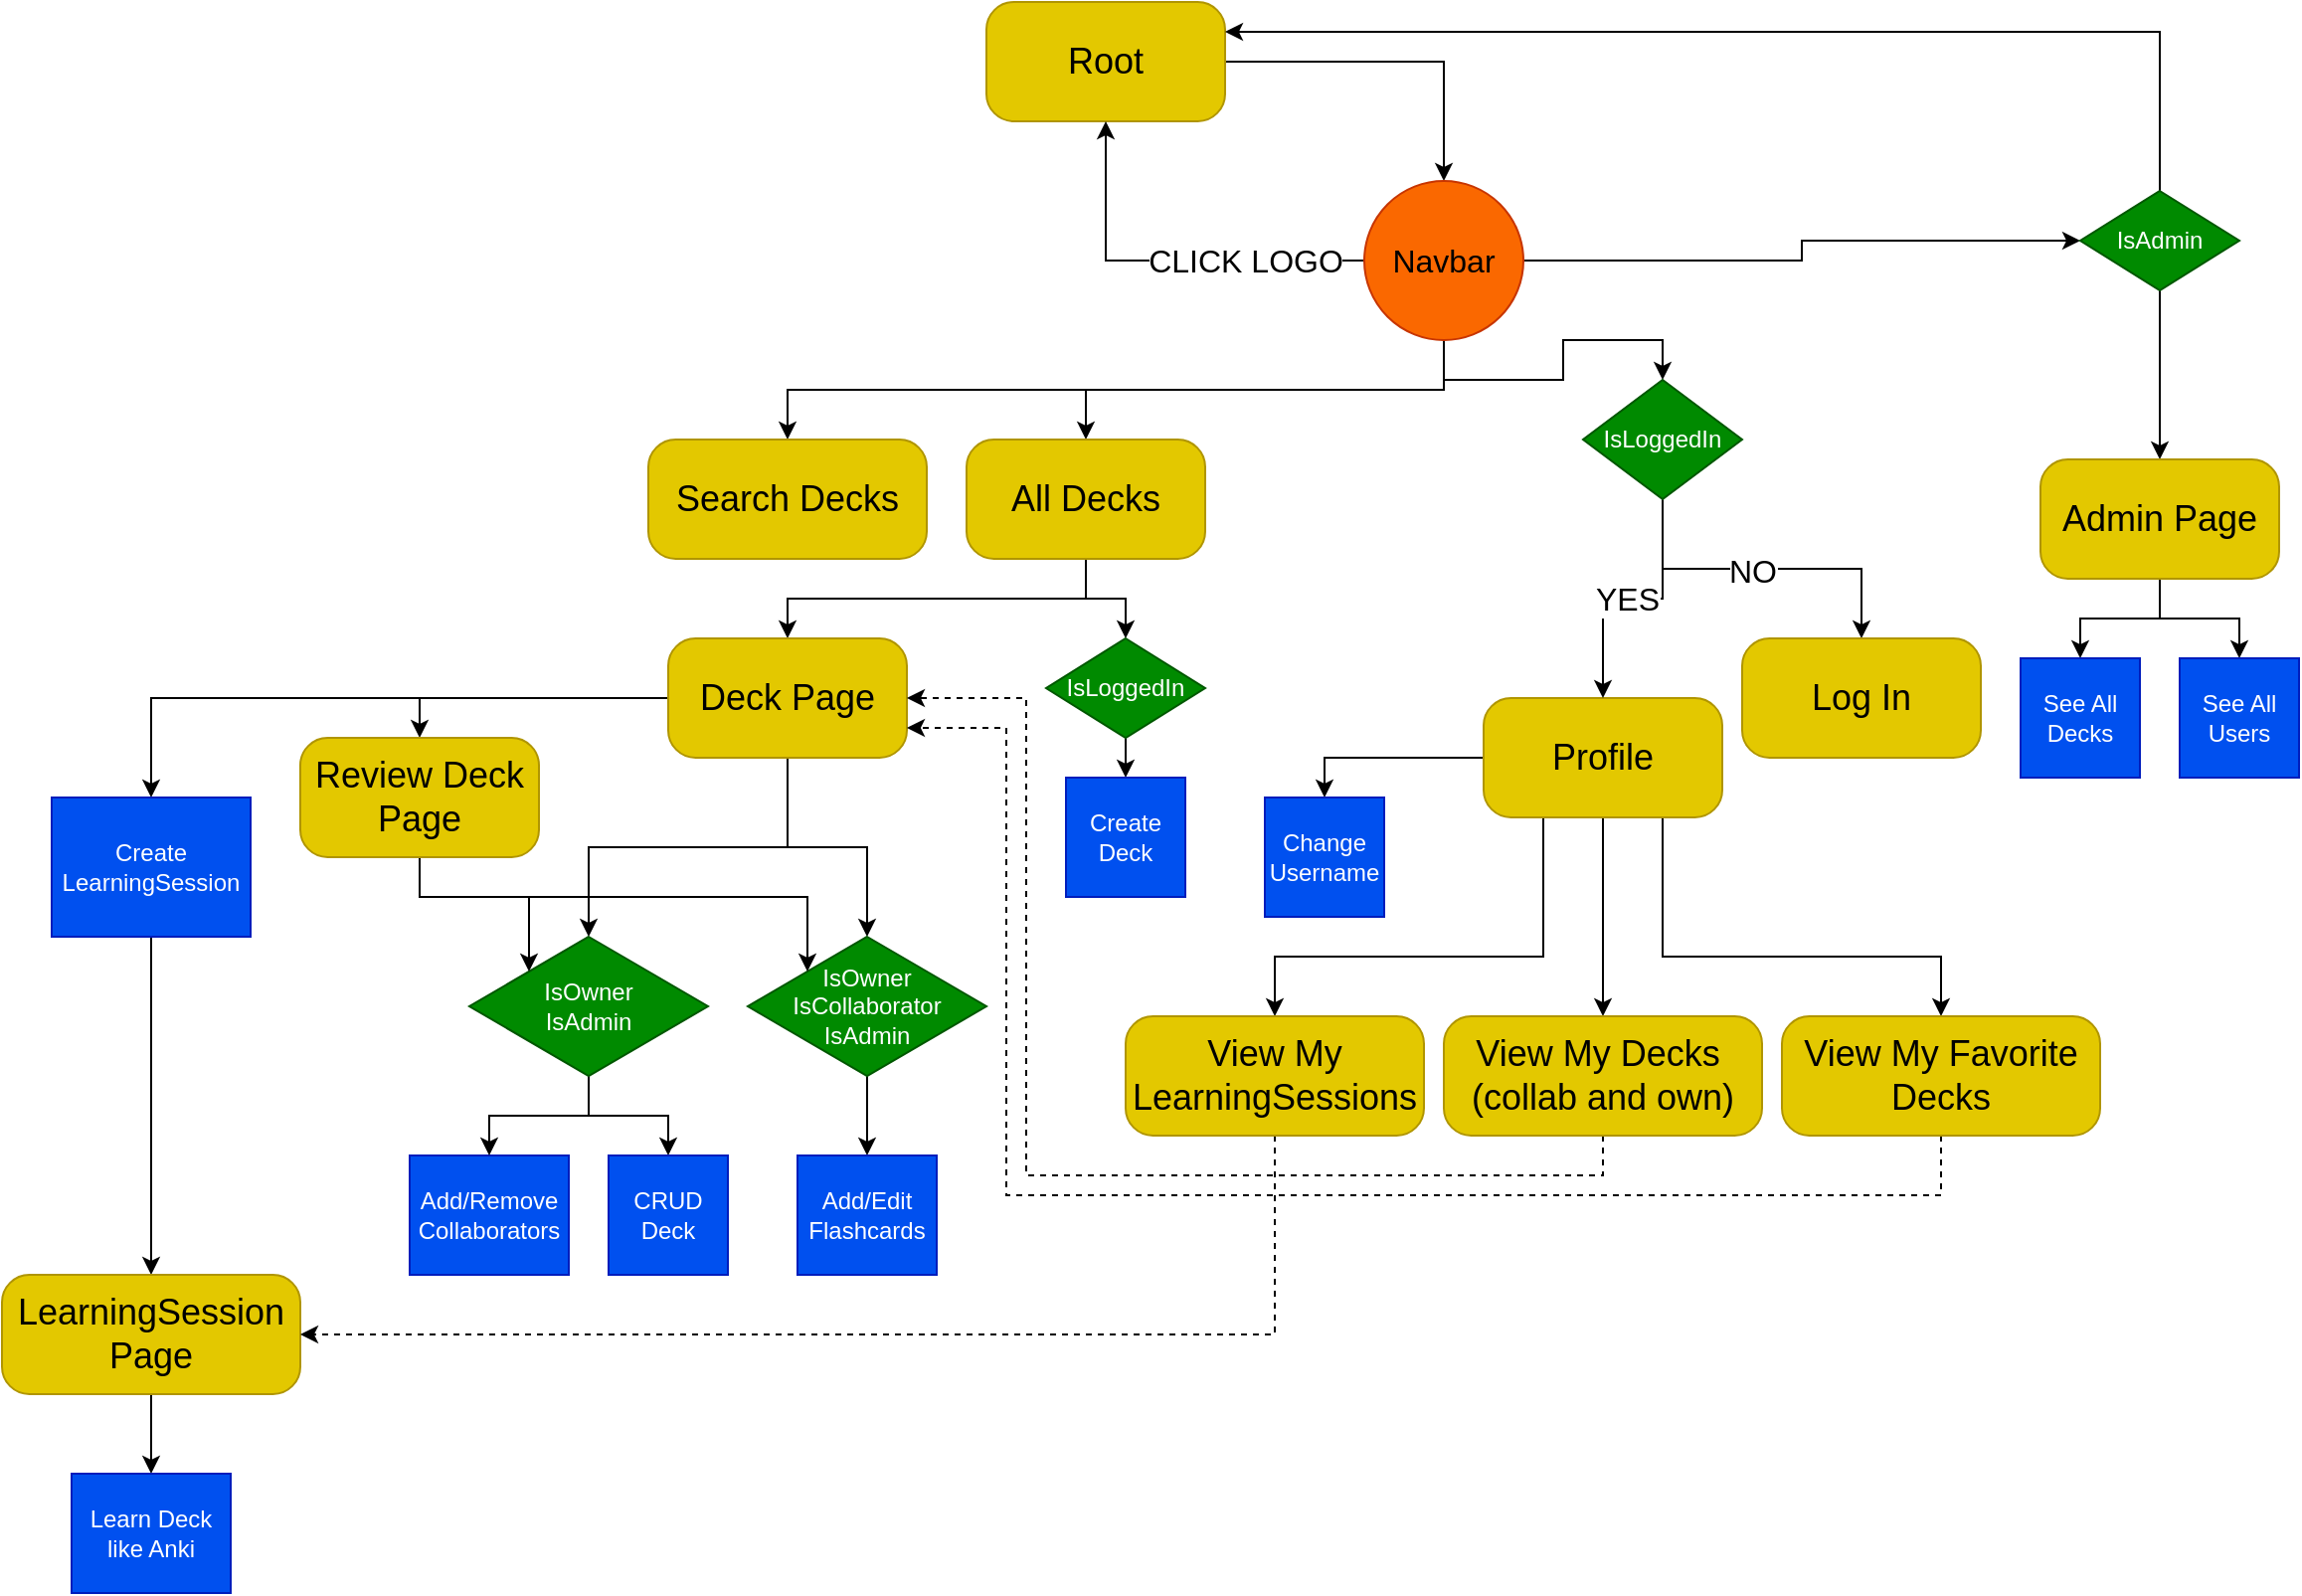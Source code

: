 <mxfile version="24.7.8">
  <diagram name="Page-1" id="fa5dXuPhUaZuYMcqimAH">
    <mxGraphModel dx="1876" dy="743" grid="1" gridSize="10" guides="1" tooltips="1" connect="1" arrows="1" fold="1" page="1" pageScale="1" pageWidth="850" pageHeight="1100" math="0" shadow="0">
      <root>
        <mxCell id="0" />
        <mxCell id="1" parent="0" />
        <mxCell id="3YFdpL4DB_6K93lFiX3O-6" style="edgeStyle=orthogonalEdgeStyle;rounded=0;orthogonalLoop=1;jettySize=auto;html=1;exitX=1;exitY=0.5;exitDx=0;exitDy=0;entryX=0.5;entryY=0;entryDx=0;entryDy=0;" parent="1" source="3YFdpL4DB_6K93lFiX3O-1" target="3YFdpL4DB_6K93lFiX3O-11" edge="1">
          <mxGeometry relative="1" as="geometry">
            <mxPoint x="570" y="120" as="targetPoint" />
          </mxGeometry>
        </mxCell>
        <mxCell id="3YFdpL4DB_6K93lFiX3O-1" value="&lt;font style=&quot;font-size: 18px;&quot;&gt;Root&lt;/font&gt;" style="rounded=1;whiteSpace=wrap;html=1;arcSize=23;fillColor=#e3c800;fontColor=#000000;strokeColor=#B09500;" parent="1" vertex="1">
          <mxGeometry x="360" y="20" width="120" height="60" as="geometry" />
        </mxCell>
        <mxCell id="3YFdpL4DB_6K93lFiX3O-5" style="edgeStyle=orthogonalEdgeStyle;rounded=0;orthogonalLoop=1;jettySize=auto;html=1;exitX=0;exitY=0.5;exitDx=0;exitDy=0;" parent="1" source="3YFdpL4DB_6K93lFiX3O-11" target="3YFdpL4DB_6K93lFiX3O-1" edge="1">
          <mxGeometry relative="1" as="geometry">
            <mxPoint x="530" y="160" as="sourcePoint" />
          </mxGeometry>
        </mxCell>
        <mxCell id="3YFdpL4DB_6K93lFiX3O-60" value="&lt;font style=&quot;font-size: 16px;&quot;&gt;CLICK LOGO&lt;/font&gt;" style="edgeLabel;html=1;align=center;verticalAlign=middle;resizable=0;points=[];" parent="3YFdpL4DB_6K93lFiX3O-5" vertex="1" connectable="0">
          <mxGeometry x="-0.07" y="-1" relative="1" as="geometry">
            <mxPoint x="33" y="1" as="offset" />
          </mxGeometry>
        </mxCell>
        <mxCell id="3YFdpL4DB_6K93lFiX3O-7" style="edgeStyle=orthogonalEdgeStyle;rounded=0;orthogonalLoop=1;jettySize=auto;html=1;exitX=0.5;exitY=1;exitDx=0;exitDy=0;entryX=0.5;entryY=0;entryDx=0;entryDy=0;" parent="1" source="3YFdpL4DB_6K93lFiX3O-11" target="3YFdpL4DB_6K93lFiX3O-4" edge="1">
          <mxGeometry relative="1" as="geometry">
            <mxPoint x="570" y="200" as="sourcePoint" />
          </mxGeometry>
        </mxCell>
        <mxCell id="3YFdpL4DB_6K93lFiX3O-4" value="&lt;font style=&quot;font-size: 18px;&quot;&gt;Search Decks&lt;/font&gt;" style="rounded=1;whiteSpace=wrap;html=1;arcSize=23;fillColor=#e3c800;fontColor=#000000;strokeColor=#B09500;" parent="1" vertex="1">
          <mxGeometry x="190" y="240" width="140" height="60" as="geometry" />
        </mxCell>
        <mxCell id="3YFdpL4DB_6K93lFiX3O-22" style="edgeStyle=orthogonalEdgeStyle;rounded=0;orthogonalLoop=1;jettySize=auto;html=1;exitX=0;exitY=0.5;exitDx=0;exitDy=0;entryX=0.5;entryY=0;entryDx=0;entryDy=0;" parent="1" source="3YFdpL4DB_6K93lFiX3O-8" target="3YFdpL4DB_6K93lFiX3O-20" edge="1">
          <mxGeometry relative="1" as="geometry" />
        </mxCell>
        <mxCell id="3YFdpL4DB_6K93lFiX3O-56" style="edgeStyle=orthogonalEdgeStyle;rounded=0;orthogonalLoop=1;jettySize=auto;html=1;entryX=0.5;entryY=0;entryDx=0;entryDy=0;exitX=0.5;exitY=1;exitDx=0;exitDy=0;" parent="1" source="3YFdpL4DB_6K93lFiX3O-8" target="3YFdpL4DB_6K93lFiX3O-55" edge="1">
          <mxGeometry relative="1" as="geometry">
            <mxPoint x="660" y="450" as="sourcePoint" />
          </mxGeometry>
        </mxCell>
        <mxCell id="XIbm63P6-JJenXy_hVW--2" style="edgeStyle=orthogonalEdgeStyle;rounded=0;orthogonalLoop=1;jettySize=auto;html=1;exitX=0.75;exitY=1;exitDx=0;exitDy=0;" edge="1" parent="1" source="3YFdpL4DB_6K93lFiX3O-8" target="XIbm63P6-JJenXy_hVW--1">
          <mxGeometry relative="1" as="geometry">
            <Array as="points">
              <mxPoint x="700" y="500" />
              <mxPoint x="840" y="500" />
            </Array>
          </mxGeometry>
        </mxCell>
        <mxCell id="XIbm63P6-JJenXy_hVW--3" style="edgeStyle=orthogonalEdgeStyle;rounded=0;orthogonalLoop=1;jettySize=auto;html=1;exitX=0.25;exitY=1;exitDx=0;exitDy=0;entryX=0.5;entryY=0;entryDx=0;entryDy=0;" edge="1" parent="1" source="3YFdpL4DB_6K93lFiX3O-8" target="3YFdpL4DB_6K93lFiX3O-70">
          <mxGeometry relative="1" as="geometry">
            <Array as="points">
              <mxPoint x="640" y="500" />
              <mxPoint x="505" y="500" />
            </Array>
          </mxGeometry>
        </mxCell>
        <mxCell id="3YFdpL4DB_6K93lFiX3O-8" value="&lt;font style=&quot;font-size: 18px;&quot;&gt;Profile&lt;/font&gt;" style="rounded=1;whiteSpace=wrap;html=1;arcSize=23;fillColor=#e3c800;fontColor=#000000;strokeColor=#B09500;" parent="1" vertex="1">
          <mxGeometry x="610" y="370" width="120" height="60" as="geometry" />
        </mxCell>
        <mxCell id="3YFdpL4DB_6K93lFiX3O-13" style="edgeStyle=orthogonalEdgeStyle;rounded=0;orthogonalLoop=1;jettySize=auto;html=1;exitX=0.5;exitY=1;exitDx=0;exitDy=0;entryX=0.5;entryY=0;entryDx=0;entryDy=0;" parent="1" source="3YFdpL4DB_6K93lFiX3O-11" target="3YFdpL4DB_6K93lFiX3O-12" edge="1">
          <mxGeometry relative="1" as="geometry" />
        </mxCell>
        <mxCell id="3YFdpL4DB_6K93lFiX3O-18" style="edgeStyle=orthogonalEdgeStyle;rounded=0;orthogonalLoop=1;jettySize=auto;html=1;exitX=0.5;exitY=1;exitDx=0;exitDy=0;entryX=0.5;entryY=0;entryDx=0;entryDy=0;" parent="1" source="3YFdpL4DB_6K93lFiX3O-11" target="3YFdpL4DB_6K93lFiX3O-17" edge="1">
          <mxGeometry relative="1" as="geometry" />
        </mxCell>
        <mxCell id="3YFdpL4DB_6K93lFiX3O-31" style="edgeStyle=orthogonalEdgeStyle;rounded=0;orthogonalLoop=1;jettySize=auto;html=1;exitX=1;exitY=0.5;exitDx=0;exitDy=0;entryX=0;entryY=0.5;entryDx=0;entryDy=0;" parent="1" source="3YFdpL4DB_6K93lFiX3O-11" target="3YFdpL4DB_6K93lFiX3O-30" edge="1">
          <mxGeometry relative="1" as="geometry" />
        </mxCell>
        <mxCell id="3YFdpL4DB_6K93lFiX3O-11" value="&lt;font style=&quot;font-size: 16px;&quot;&gt;Navbar&lt;/font&gt;" style="ellipse;whiteSpace=wrap;html=1;aspect=fixed;fillColor=#fa6800;fontColor=#000000;strokeColor=#C73500;" parent="1" vertex="1">
          <mxGeometry x="550" y="110" width="80" height="80" as="geometry" />
        </mxCell>
        <mxCell id="3YFdpL4DB_6K93lFiX3O-38" style="edgeStyle=orthogonalEdgeStyle;rounded=0;orthogonalLoop=1;jettySize=auto;html=1;exitX=0.5;exitY=1;exitDx=0;exitDy=0;entryX=0.5;entryY=0;entryDx=0;entryDy=0;" parent="1" source="3YFdpL4DB_6K93lFiX3O-12" target="3YFdpL4DB_6K93lFiX3O-8" edge="1">
          <mxGeometry relative="1" as="geometry" />
        </mxCell>
        <mxCell id="3YFdpL4DB_6K93lFiX3O-39" value="&lt;font style=&quot;font-size: 16px;&quot;&gt;YES&lt;/font&gt;" style="edgeLabel;html=1;align=center;verticalAlign=middle;resizable=0;points=[];" parent="3YFdpL4DB_6K93lFiX3O-38" vertex="1" connectable="0">
          <mxGeometry x="0.082" y="3" relative="1" as="geometry">
            <mxPoint x="2" y="-3" as="offset" />
          </mxGeometry>
        </mxCell>
        <mxCell id="3YFdpL4DB_6K93lFiX3O-40" style="edgeStyle=orthogonalEdgeStyle;rounded=0;orthogonalLoop=1;jettySize=auto;html=1;exitX=0.5;exitY=1;exitDx=0;exitDy=0;entryX=0.5;entryY=0;entryDx=0;entryDy=0;" parent="1" source="3YFdpL4DB_6K93lFiX3O-12" target="3YFdpL4DB_6K93lFiX3O-14" edge="1">
          <mxGeometry relative="1" as="geometry" />
        </mxCell>
        <mxCell id="3YFdpL4DB_6K93lFiX3O-41" value="&lt;font style=&quot;font-size: 16px;&quot;&gt;NO&lt;/font&gt;" style="edgeLabel;html=1;align=center;verticalAlign=middle;resizable=0;points=[];" parent="3YFdpL4DB_6K93lFiX3O-40" vertex="1" connectable="0">
          <mxGeometry relative="1" as="geometry">
            <mxPoint x="-5" y="1" as="offset" />
          </mxGeometry>
        </mxCell>
        <mxCell id="3YFdpL4DB_6K93lFiX3O-12" value="IsLoggedIn" style="rhombus;whiteSpace=wrap;html=1;fillColor=#008a00;fontColor=#ffffff;strokeColor=#005700;" parent="1" vertex="1">
          <mxGeometry x="660" y="210" width="80" height="60" as="geometry" />
        </mxCell>
        <mxCell id="3YFdpL4DB_6K93lFiX3O-14" value="&lt;font style=&quot;font-size: 18px;&quot;&gt;Log In&lt;/font&gt;" style="rounded=1;whiteSpace=wrap;html=1;arcSize=23;fillColor=#e3c800;fontColor=#000000;strokeColor=#B09500;" parent="1" vertex="1">
          <mxGeometry x="740" y="340" width="120" height="60" as="geometry" />
        </mxCell>
        <mxCell id="3YFdpL4DB_6K93lFiX3O-24" style="edgeStyle=orthogonalEdgeStyle;rounded=0;orthogonalLoop=1;jettySize=auto;html=1;exitX=0.5;exitY=1;exitDx=0;exitDy=0;entryX=0.5;entryY=0;entryDx=0;entryDy=0;" parent="1" source="3YFdpL4DB_6K93lFiX3O-17" target="3YFdpL4DB_6K93lFiX3O-23" edge="1">
          <mxGeometry relative="1" as="geometry" />
        </mxCell>
        <mxCell id="3YFdpL4DB_6K93lFiX3O-26" style="edgeStyle=orthogonalEdgeStyle;rounded=0;orthogonalLoop=1;jettySize=auto;html=1;exitX=0.5;exitY=1;exitDx=0;exitDy=0;entryX=0.5;entryY=0;entryDx=0;entryDy=0;" parent="1" source="3YFdpL4DB_6K93lFiX3O-17" target="3YFdpL4DB_6K93lFiX3O-25" edge="1">
          <mxGeometry relative="1" as="geometry" />
        </mxCell>
        <mxCell id="3YFdpL4DB_6K93lFiX3O-17" value="&lt;font style=&quot;font-size: 18px;&quot;&gt;All Decks&lt;/font&gt;" style="rounded=1;whiteSpace=wrap;html=1;arcSize=23;fillColor=#e3c800;fontColor=#000000;strokeColor=#B09500;" parent="1" vertex="1">
          <mxGeometry x="350" y="240" width="120" height="60" as="geometry" />
        </mxCell>
        <mxCell id="3YFdpL4DB_6K93lFiX3O-20" value="Change Username" style="whiteSpace=wrap;html=1;fillColor=#0050ef;fontColor=#ffffff;strokeColor=#001DBC;" parent="1" vertex="1">
          <mxGeometry x="500" y="420" width="60" height="60" as="geometry" />
        </mxCell>
        <mxCell id="3YFdpL4DB_6K93lFiX3O-29" style="edgeStyle=orthogonalEdgeStyle;rounded=0;orthogonalLoop=1;jettySize=auto;html=1;exitX=0.5;exitY=1;exitDx=0;exitDy=0;entryX=0.5;entryY=0;entryDx=0;entryDy=0;" parent="1" source="3YFdpL4DB_6K93lFiX3O-23" target="3YFdpL4DB_6K93lFiX3O-28" edge="1">
          <mxGeometry relative="1" as="geometry" />
        </mxCell>
        <mxCell id="3YFdpL4DB_6K93lFiX3O-23" value="IsLoggedIn" style="rhombus;whiteSpace=wrap;html=1;fillColor=#008a00;fontColor=#ffffff;strokeColor=#005700;" parent="1" vertex="1">
          <mxGeometry x="390" y="340" width="80" height="50" as="geometry" />
        </mxCell>
        <mxCell id="3YFdpL4DB_6K93lFiX3O-43" style="edgeStyle=orthogonalEdgeStyle;rounded=0;orthogonalLoop=1;jettySize=auto;html=1;exitX=0.5;exitY=1;exitDx=0;exitDy=0;" parent="1" source="3YFdpL4DB_6K93lFiX3O-25" target="3YFdpL4DB_6K93lFiX3O-42" edge="1">
          <mxGeometry relative="1" as="geometry">
            <mxPoint x="350" y="490" as="targetPoint" />
          </mxGeometry>
        </mxCell>
        <mxCell id="3YFdpL4DB_6K93lFiX3O-50" style="edgeStyle=orthogonalEdgeStyle;rounded=0;orthogonalLoop=1;jettySize=auto;html=1;exitX=0.5;exitY=1;exitDx=0;exitDy=0;entryX=0.5;entryY=0;entryDx=0;entryDy=0;" parent="1" source="3YFdpL4DB_6K93lFiX3O-25" target="3YFdpL4DB_6K93lFiX3O-49" edge="1">
          <mxGeometry relative="1" as="geometry" />
        </mxCell>
        <mxCell id="3YFdpL4DB_6K93lFiX3O-62" style="edgeStyle=orthogonalEdgeStyle;rounded=0;orthogonalLoop=1;jettySize=auto;html=1;exitX=0;exitY=0.5;exitDx=0;exitDy=0;entryX=0.5;entryY=0;entryDx=0;entryDy=0;" parent="1" source="3YFdpL4DB_6K93lFiX3O-25" target="3YFdpL4DB_6K93lFiX3O-61" edge="1">
          <mxGeometry relative="1" as="geometry" />
        </mxCell>
        <mxCell id="3YFdpL4DB_6K93lFiX3O-66" style="edgeStyle=orthogonalEdgeStyle;rounded=0;orthogonalLoop=1;jettySize=auto;html=1;exitX=0;exitY=0.5;exitDx=0;exitDy=0;entryX=0.5;entryY=0;entryDx=0;entryDy=0;" parent="1" source="3YFdpL4DB_6K93lFiX3O-25" target="3YFdpL4DB_6K93lFiX3O-67" edge="1">
          <mxGeometry relative="1" as="geometry">
            <mxPoint x="-60" y="390" as="targetPoint" />
          </mxGeometry>
        </mxCell>
        <mxCell id="3YFdpL4DB_6K93lFiX3O-25" value="&lt;font style=&quot;font-size: 18px;&quot;&gt;Deck Page&lt;/font&gt;" style="rounded=1;whiteSpace=wrap;html=1;arcSize=23;fillColor=#e3c800;fontColor=#000000;strokeColor=#B09500;" parent="1" vertex="1">
          <mxGeometry x="200" y="340" width="120" height="60" as="geometry" />
        </mxCell>
        <mxCell id="3YFdpL4DB_6K93lFiX3O-28" value="Create Deck" style="whiteSpace=wrap;html=1;fillColor=#0050ef;fontColor=#ffffff;strokeColor=#001DBC;" parent="1" vertex="1">
          <mxGeometry x="400" y="410" width="60" height="60" as="geometry" />
        </mxCell>
        <mxCell id="3YFdpL4DB_6K93lFiX3O-33" style="edgeStyle=orthogonalEdgeStyle;rounded=0;orthogonalLoop=1;jettySize=auto;html=1;exitX=0.5;exitY=1;exitDx=0;exitDy=0;entryX=0.5;entryY=0;entryDx=0;entryDy=0;" parent="1" source="3YFdpL4DB_6K93lFiX3O-30" target="3YFdpL4DB_6K93lFiX3O-32" edge="1">
          <mxGeometry relative="1" as="geometry" />
        </mxCell>
        <mxCell id="3YFdpL4DB_6K93lFiX3O-46" style="edgeStyle=orthogonalEdgeStyle;rounded=0;orthogonalLoop=1;jettySize=auto;html=1;exitX=0.5;exitY=0;exitDx=0;exitDy=0;entryX=1;entryY=0.25;entryDx=0;entryDy=0;" parent="1" source="3YFdpL4DB_6K93lFiX3O-30" target="3YFdpL4DB_6K93lFiX3O-1" edge="1">
          <mxGeometry relative="1" as="geometry" />
        </mxCell>
        <mxCell id="3YFdpL4DB_6K93lFiX3O-30" value="IsAdmin" style="rhombus;whiteSpace=wrap;html=1;fillColor=#008a00;fontColor=#ffffff;strokeColor=#005700;" parent="1" vertex="1">
          <mxGeometry x="910" y="115" width="80" height="50" as="geometry" />
        </mxCell>
        <mxCell id="3YFdpL4DB_6K93lFiX3O-36" style="edgeStyle=orthogonalEdgeStyle;rounded=0;orthogonalLoop=1;jettySize=auto;html=1;exitX=0.5;exitY=1;exitDx=0;exitDy=0;entryX=0.5;entryY=0;entryDx=0;entryDy=0;" parent="1" source="3YFdpL4DB_6K93lFiX3O-32" target="3YFdpL4DB_6K93lFiX3O-34" edge="1">
          <mxGeometry relative="1" as="geometry" />
        </mxCell>
        <mxCell id="3YFdpL4DB_6K93lFiX3O-37" style="edgeStyle=orthogonalEdgeStyle;rounded=0;orthogonalLoop=1;jettySize=auto;html=1;exitX=0.5;exitY=1;exitDx=0;exitDy=0;entryX=0.5;entryY=0;entryDx=0;entryDy=0;" parent="1" source="3YFdpL4DB_6K93lFiX3O-32" target="3YFdpL4DB_6K93lFiX3O-35" edge="1">
          <mxGeometry relative="1" as="geometry" />
        </mxCell>
        <mxCell id="3YFdpL4DB_6K93lFiX3O-32" value="&lt;font style=&quot;font-size: 18px;&quot;&gt;Admin Page&lt;/font&gt;" style="rounded=1;whiteSpace=wrap;html=1;arcSize=23;fillColor=#e3c800;fontColor=#000000;strokeColor=#B09500;" parent="1" vertex="1">
          <mxGeometry x="890" y="250" width="120" height="60" as="geometry" />
        </mxCell>
        <mxCell id="3YFdpL4DB_6K93lFiX3O-34" value="See All Decks" style="whiteSpace=wrap;html=1;fillColor=#0050ef;fontColor=#ffffff;strokeColor=#001DBC;" parent="1" vertex="1">
          <mxGeometry x="880" y="350" width="60" height="60" as="geometry" />
        </mxCell>
        <mxCell id="3YFdpL4DB_6K93lFiX3O-35" value="See All Users" style="whiteSpace=wrap;html=1;fillColor=#0050ef;fontColor=#ffffff;strokeColor=#001DBC;" parent="1" vertex="1">
          <mxGeometry x="960" y="350" width="60" height="60" as="geometry" />
        </mxCell>
        <mxCell id="3YFdpL4DB_6K93lFiX3O-45" style="edgeStyle=orthogonalEdgeStyle;rounded=0;orthogonalLoop=1;jettySize=auto;html=1;exitX=0.5;exitY=1;exitDx=0;exitDy=0;entryX=0.5;entryY=0;entryDx=0;entryDy=0;" parent="1" source="3YFdpL4DB_6K93lFiX3O-42" target="3YFdpL4DB_6K93lFiX3O-44" edge="1">
          <mxGeometry relative="1" as="geometry">
            <mxPoint x="320" y="560" as="sourcePoint" />
          </mxGeometry>
        </mxCell>
        <mxCell id="3YFdpL4DB_6K93lFiX3O-42" value="IsOwner&lt;div&gt;IsCollaborator&lt;/div&gt;&lt;div&gt;IsAdmin&lt;/div&gt;" style="rhombus;whiteSpace=wrap;html=1;fillColor=#008a00;fontColor=#ffffff;strokeColor=#005700;" parent="1" vertex="1">
          <mxGeometry x="240" y="490" width="120" height="70" as="geometry" />
        </mxCell>
        <mxCell id="3YFdpL4DB_6K93lFiX3O-44" value="Add/Edit Flashcards" style="whiteSpace=wrap;html=1;fillColor=#0050ef;fontColor=#ffffff;strokeColor=#001DBC;" parent="1" vertex="1">
          <mxGeometry x="265" y="600" width="70" height="60" as="geometry" />
        </mxCell>
        <mxCell id="3YFdpL4DB_6K93lFiX3O-48" value="Add/Remove Collaborators" style="whiteSpace=wrap;html=1;fillColor=#0050ef;fontColor=#ffffff;strokeColor=#001DBC;shadow=0;" parent="1" vertex="1">
          <mxGeometry x="70" y="600" width="80" height="60" as="geometry" />
        </mxCell>
        <mxCell id="3YFdpL4DB_6K93lFiX3O-51" style="edgeStyle=orthogonalEdgeStyle;rounded=0;orthogonalLoop=1;jettySize=auto;html=1;exitX=0.5;exitY=1;exitDx=0;exitDy=0;entryX=0.5;entryY=0;entryDx=0;entryDy=0;" parent="1" source="3YFdpL4DB_6K93lFiX3O-49" target="3YFdpL4DB_6K93lFiX3O-48" edge="1">
          <mxGeometry relative="1" as="geometry" />
        </mxCell>
        <mxCell id="3YFdpL4DB_6K93lFiX3O-53" style="edgeStyle=orthogonalEdgeStyle;rounded=0;orthogonalLoop=1;jettySize=auto;html=1;exitX=0.5;exitY=1;exitDx=0;exitDy=0;entryX=0.5;entryY=0;entryDx=0;entryDy=0;" parent="1" source="3YFdpL4DB_6K93lFiX3O-49" target="3YFdpL4DB_6K93lFiX3O-52" edge="1">
          <mxGeometry relative="1" as="geometry" />
        </mxCell>
        <mxCell id="3YFdpL4DB_6K93lFiX3O-49" value="IsOwner&lt;div&gt;&lt;span style=&quot;background-color: initial;&quot;&gt;IsAdmin&lt;/span&gt;&lt;br&gt;&lt;/div&gt;" style="rhombus;whiteSpace=wrap;html=1;fillColor=#008a00;fontColor=#ffffff;strokeColor=#005700;" parent="1" vertex="1">
          <mxGeometry x="100" y="490" width="120" height="70" as="geometry" />
        </mxCell>
        <mxCell id="3YFdpL4DB_6K93lFiX3O-52" value="CRUD Deck" style="whiteSpace=wrap;html=1;fillColor=#0050ef;fontColor=#ffffff;strokeColor=#001DBC;" parent="1" vertex="1">
          <mxGeometry x="170" y="600" width="60" height="60" as="geometry" />
        </mxCell>
        <mxCell id="XIbm63P6-JJenXy_hVW--8" style="edgeStyle=orthogonalEdgeStyle;rounded=0;orthogonalLoop=1;jettySize=auto;html=1;exitX=0.5;exitY=1;exitDx=0;exitDy=0;entryX=1;entryY=0.5;entryDx=0;entryDy=0;dashed=1;" edge="1" parent="1" source="3YFdpL4DB_6K93lFiX3O-55" target="3YFdpL4DB_6K93lFiX3O-25">
          <mxGeometry relative="1" as="geometry">
            <Array as="points">
              <mxPoint x="670" y="610" />
              <mxPoint x="380" y="610" />
              <mxPoint x="380" y="370" />
            </Array>
          </mxGeometry>
        </mxCell>
        <mxCell id="3YFdpL4DB_6K93lFiX3O-55" value="&lt;font style=&quot;font-size: 18px;&quot;&gt;View My Decks&amp;nbsp;&lt;/font&gt;&lt;div&gt;&lt;font style=&quot;font-size: 18px;&quot;&gt;(collab and own)&lt;/font&gt;&lt;/div&gt;" style="rounded=1;whiteSpace=wrap;html=1;arcSize=23;fillColor=#e3c800;fontColor=#000000;strokeColor=#B09500;" parent="1" vertex="1">
          <mxGeometry x="590" y="530" width="160" height="60" as="geometry" />
        </mxCell>
        <mxCell id="3YFdpL4DB_6K93lFiX3O-63" style="edgeStyle=orthogonalEdgeStyle;rounded=0;orthogonalLoop=1;jettySize=auto;html=1;exitX=0.5;exitY=1;exitDx=0;exitDy=0;entryX=0;entryY=0;entryDx=0;entryDy=0;" parent="1" source="3YFdpL4DB_6K93lFiX3O-61" target="3YFdpL4DB_6K93lFiX3O-42" edge="1">
          <mxGeometry relative="1" as="geometry" />
        </mxCell>
        <mxCell id="3YFdpL4DB_6K93lFiX3O-64" style="edgeStyle=orthogonalEdgeStyle;rounded=0;orthogonalLoop=1;jettySize=auto;html=1;exitX=0.5;exitY=1;exitDx=0;exitDy=0;entryX=0;entryY=0;entryDx=0;entryDy=0;" parent="1" source="3YFdpL4DB_6K93lFiX3O-61" target="3YFdpL4DB_6K93lFiX3O-49" edge="1">
          <mxGeometry relative="1" as="geometry" />
        </mxCell>
        <mxCell id="3YFdpL4DB_6K93lFiX3O-61" value="&lt;font style=&quot;font-size: 18px;&quot;&gt;Review Deck Page&lt;/font&gt;" style="rounded=1;whiteSpace=wrap;html=1;arcSize=23;fillColor=#e3c800;fontColor=#000000;strokeColor=#B09500;" parent="1" vertex="1">
          <mxGeometry x="15" y="390" width="120" height="60" as="geometry" />
        </mxCell>
        <mxCell id="3YFdpL4DB_6K93lFiX3O-69" style="edgeStyle=orthogonalEdgeStyle;rounded=0;orthogonalLoop=1;jettySize=auto;html=1;exitX=0.5;exitY=1;exitDx=0;exitDy=0;entryX=0.5;entryY=0;entryDx=0;entryDy=0;" parent="1" source="3YFdpL4DB_6K93lFiX3O-67" target="3YFdpL4DB_6K93lFiX3O-68" edge="1">
          <mxGeometry relative="1" as="geometry" />
        </mxCell>
        <mxCell id="3YFdpL4DB_6K93lFiX3O-67" value="Create LearningSession" style="whiteSpace=wrap;html=1;fillColor=#0050ef;fontColor=#ffffff;strokeColor=#001DBC;" parent="1" vertex="1">
          <mxGeometry x="-110" y="420" width="100" height="70" as="geometry" />
        </mxCell>
        <mxCell id="3YFdpL4DB_6K93lFiX3O-74" style="edgeStyle=orthogonalEdgeStyle;rounded=0;orthogonalLoop=1;jettySize=auto;html=1;exitX=0.5;exitY=1;exitDx=0;exitDy=0;entryX=0.5;entryY=0;entryDx=0;entryDy=0;" parent="1" source="3YFdpL4DB_6K93lFiX3O-68" target="3YFdpL4DB_6K93lFiX3O-73" edge="1">
          <mxGeometry relative="1" as="geometry" />
        </mxCell>
        <mxCell id="3YFdpL4DB_6K93lFiX3O-68" value="&lt;font style=&quot;font-size: 18px;&quot;&gt;LearningSession Page&lt;/font&gt;" style="rounded=1;whiteSpace=wrap;html=1;arcSize=23;fillColor=#e3c800;fontColor=#000000;strokeColor=#B09500;" parent="1" vertex="1">
          <mxGeometry x="-135" y="660" width="150" height="60" as="geometry" />
        </mxCell>
        <mxCell id="XIbm63P6-JJenXy_hVW--5" style="edgeStyle=orthogonalEdgeStyle;rounded=0;orthogonalLoop=1;jettySize=auto;html=1;exitX=0.5;exitY=1;exitDx=0;exitDy=0;entryX=1;entryY=0.5;entryDx=0;entryDy=0;dashed=1;" edge="1" parent="1" source="3YFdpL4DB_6K93lFiX3O-70" target="3YFdpL4DB_6K93lFiX3O-68">
          <mxGeometry relative="1" as="geometry" />
        </mxCell>
        <mxCell id="3YFdpL4DB_6K93lFiX3O-70" value="&lt;font style=&quot;font-size: 18px;&quot;&gt;View My LearningSessions&lt;/font&gt;" style="rounded=1;whiteSpace=wrap;html=1;arcSize=23;fillColor=#e3c800;fontColor=#000000;strokeColor=#B09500;" parent="1" vertex="1">
          <mxGeometry x="430" y="530" width="150" height="60" as="geometry" />
        </mxCell>
        <mxCell id="3YFdpL4DB_6K93lFiX3O-73" value="Learn Deck like Anki" style="whiteSpace=wrap;html=1;fillColor=#0050ef;fontColor=#ffffff;strokeColor=#001DBC;shadow=0;" parent="1" vertex="1">
          <mxGeometry x="-100" y="760" width="80" height="60" as="geometry" />
        </mxCell>
        <mxCell id="XIbm63P6-JJenXy_hVW--9" style="edgeStyle=orthogonalEdgeStyle;rounded=0;orthogonalLoop=1;jettySize=auto;html=1;exitX=0.5;exitY=1;exitDx=0;exitDy=0;entryX=1;entryY=0.75;entryDx=0;entryDy=0;dashed=1;" edge="1" parent="1" source="XIbm63P6-JJenXy_hVW--1" target="3YFdpL4DB_6K93lFiX3O-25">
          <mxGeometry relative="1" as="geometry">
            <mxPoint x="450" y="720" as="targetPoint" />
            <Array as="points">
              <mxPoint x="840" y="620" />
              <mxPoint x="370" y="620" />
              <mxPoint x="370" y="385" />
            </Array>
          </mxGeometry>
        </mxCell>
        <mxCell id="XIbm63P6-JJenXy_hVW--1" value="&lt;font style=&quot;font-size: 18px;&quot;&gt;View My Favorite Decks&lt;/font&gt;" style="rounded=1;whiteSpace=wrap;html=1;arcSize=23;fillColor=#e3c800;fontColor=#000000;strokeColor=#B09500;" vertex="1" parent="1">
          <mxGeometry x="760" y="530" width="160" height="60" as="geometry" />
        </mxCell>
      </root>
    </mxGraphModel>
  </diagram>
</mxfile>
